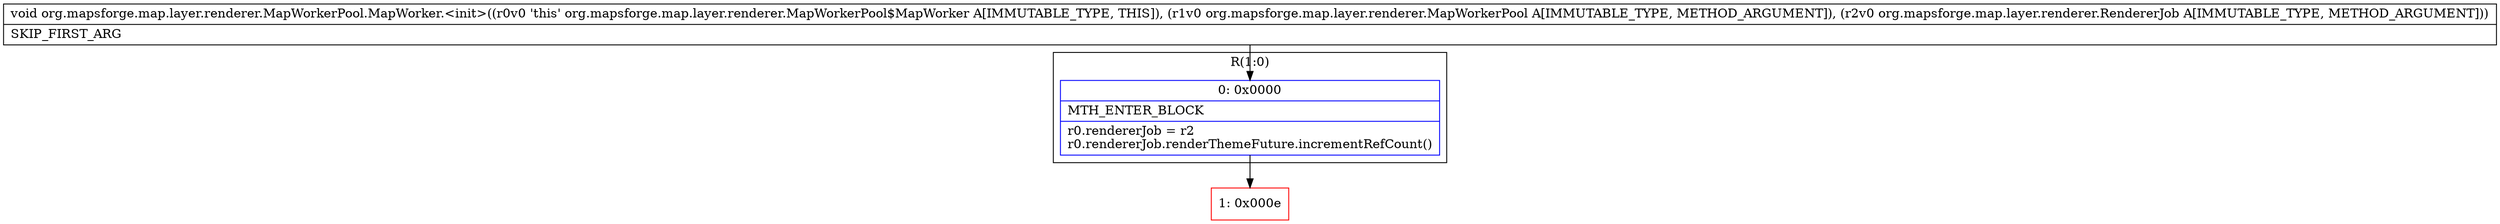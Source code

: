 digraph "CFG fororg.mapsforge.map.layer.renderer.MapWorkerPool.MapWorker.\<init\>(Lorg\/mapsforge\/map\/layer\/renderer\/MapWorkerPool;Lorg\/mapsforge\/map\/layer\/renderer\/RendererJob;)V" {
subgraph cluster_Region_392252416 {
label = "R(1:0)";
node [shape=record,color=blue];
Node_0 [shape=record,label="{0\:\ 0x0000|MTH_ENTER_BLOCK\l|r0.rendererJob = r2\lr0.rendererJob.renderThemeFuture.incrementRefCount()\l}"];
}
Node_1 [shape=record,color=red,label="{1\:\ 0x000e}"];
MethodNode[shape=record,label="{void org.mapsforge.map.layer.renderer.MapWorkerPool.MapWorker.\<init\>((r0v0 'this' org.mapsforge.map.layer.renderer.MapWorkerPool$MapWorker A[IMMUTABLE_TYPE, THIS]), (r1v0 org.mapsforge.map.layer.renderer.MapWorkerPool A[IMMUTABLE_TYPE, METHOD_ARGUMENT]), (r2v0 org.mapsforge.map.layer.renderer.RendererJob A[IMMUTABLE_TYPE, METHOD_ARGUMENT]))  | SKIP_FIRST_ARG\l}"];
MethodNode -> Node_0;
Node_0 -> Node_1;
}

